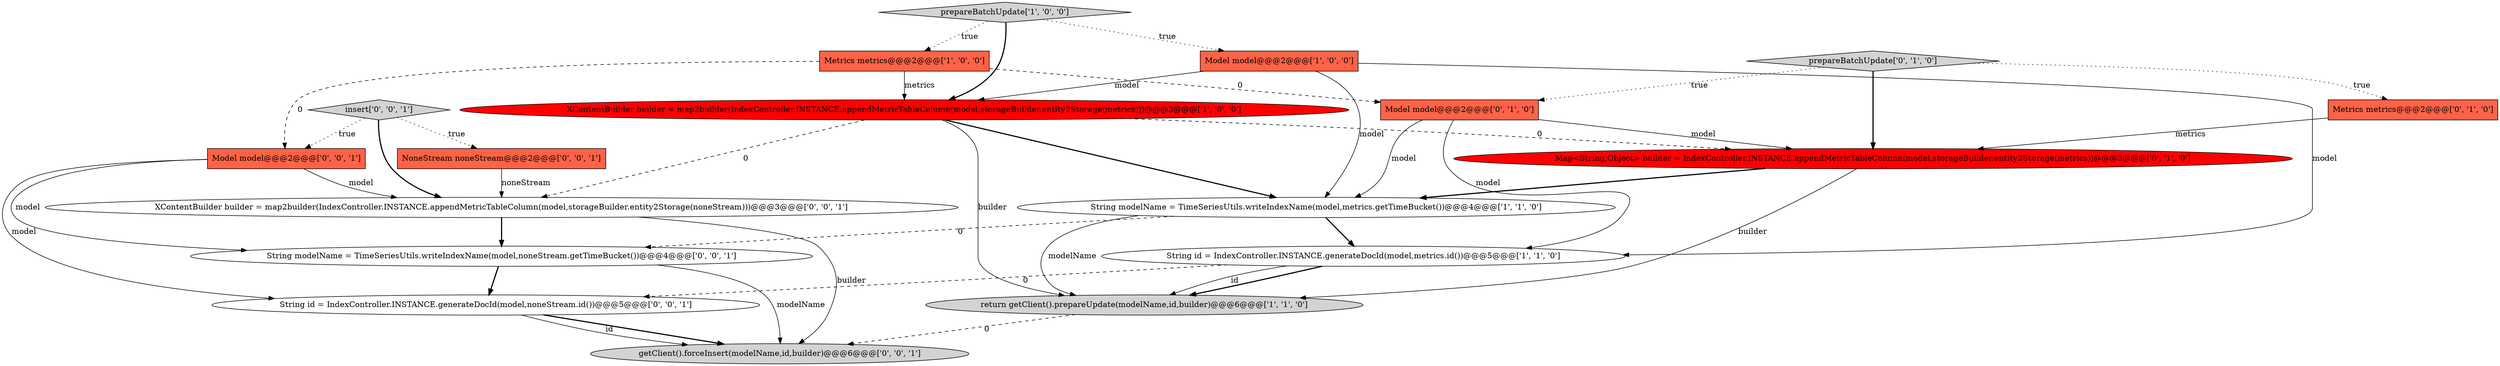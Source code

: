 digraph {
6 [style = filled, label = "Metrics metrics@@@2@@@['1', '0', '0']", fillcolor = tomato, shape = box image = "AAA1AAABBB1BBB"];
3 [style = filled, label = "XContentBuilder builder = map2builder(IndexController.INSTANCE.appendMetricTableColumn(model,storageBuilder.entity2Storage(metrics)))@@@3@@@['1', '0', '0']", fillcolor = red, shape = ellipse image = "AAA1AAABBB1BBB"];
2 [style = filled, label = "return getClient().prepareUpdate(modelName,id,builder)@@@6@@@['1', '1', '0']", fillcolor = lightgray, shape = ellipse image = "AAA0AAABBB1BBB"];
10 [style = filled, label = "Model model@@@2@@@['0', '1', '0']", fillcolor = tomato, shape = box image = "AAA1AAABBB2BBB"];
13 [style = filled, label = "String modelName = TimeSeriesUtils.writeIndexName(model,noneStream.getTimeBucket())@@@4@@@['0', '0', '1']", fillcolor = white, shape = ellipse image = "AAA0AAABBB3BBB"];
15 [style = filled, label = "Model model@@@2@@@['0', '0', '1']", fillcolor = tomato, shape = box image = "AAA0AAABBB3BBB"];
12 [style = filled, label = "NoneStream noneStream@@@2@@@['0', '0', '1']", fillcolor = tomato, shape = box image = "AAA0AAABBB3BBB"];
7 [style = filled, label = "Map<String,Object> builder = IndexController.INSTANCE.appendMetricTableColumn(model,storageBuilder.entity2Storage(metrics))@@@3@@@['0', '1', '0']", fillcolor = red, shape = ellipse image = "AAA1AAABBB2BBB"];
14 [style = filled, label = "insert['0', '0', '1']", fillcolor = lightgray, shape = diamond image = "AAA0AAABBB3BBB"];
1 [style = filled, label = "String modelName = TimeSeriesUtils.writeIndexName(model,metrics.getTimeBucket())@@@4@@@['1', '1', '0']", fillcolor = white, shape = ellipse image = "AAA0AAABBB1BBB"];
8 [style = filled, label = "Metrics metrics@@@2@@@['0', '1', '0']", fillcolor = tomato, shape = box image = "AAA0AAABBB2BBB"];
9 [style = filled, label = "prepareBatchUpdate['0', '1', '0']", fillcolor = lightgray, shape = diamond image = "AAA0AAABBB2BBB"];
11 [style = filled, label = "XContentBuilder builder = map2builder(IndexController.INSTANCE.appendMetricTableColumn(model,storageBuilder.entity2Storage(noneStream)))@@@3@@@['0', '0', '1']", fillcolor = white, shape = ellipse image = "AAA0AAABBB3BBB"];
0 [style = filled, label = "String id = IndexController.INSTANCE.generateDocId(model,metrics.id())@@@5@@@['1', '1', '0']", fillcolor = white, shape = ellipse image = "AAA0AAABBB1BBB"];
5 [style = filled, label = "Model model@@@2@@@['1', '0', '0']", fillcolor = tomato, shape = box image = "AAA0AAABBB1BBB"];
16 [style = filled, label = "getClient().forceInsert(modelName,id,builder)@@@6@@@['0', '0', '1']", fillcolor = lightgray, shape = ellipse image = "AAA0AAABBB3BBB"];
17 [style = filled, label = "String id = IndexController.INSTANCE.generateDocId(model,noneStream.id())@@@5@@@['0', '0', '1']", fillcolor = white, shape = ellipse image = "AAA0AAABBB3BBB"];
4 [style = filled, label = "prepareBatchUpdate['1', '0', '0']", fillcolor = lightgray, shape = diamond image = "AAA0AAABBB1BBB"];
4->6 [style = dotted, label="true"];
17->16 [style = bold, label=""];
4->5 [style = dotted, label="true"];
4->3 [style = bold, label=""];
0->2 [style = solid, label="id"];
7->1 [style = bold, label=""];
15->17 [style = solid, label="model"];
14->12 [style = dotted, label="true"];
3->1 [style = bold, label=""];
3->7 [style = dashed, label="0"];
10->0 [style = solid, label="model"];
0->2 [style = bold, label=""];
10->7 [style = solid, label="model"];
5->3 [style = solid, label="model"];
1->0 [style = bold, label=""];
8->7 [style = solid, label="metrics"];
13->16 [style = solid, label="modelName"];
9->7 [style = bold, label=""];
0->17 [style = dashed, label="0"];
6->10 [style = dashed, label="0"];
9->8 [style = dotted, label="true"];
1->13 [style = dashed, label="0"];
11->16 [style = solid, label="builder"];
13->17 [style = bold, label=""];
14->15 [style = dotted, label="true"];
7->2 [style = solid, label="builder"];
6->15 [style = dashed, label="0"];
2->16 [style = dashed, label="0"];
11->13 [style = bold, label=""];
1->2 [style = solid, label="modelName"];
6->3 [style = solid, label="metrics"];
5->0 [style = solid, label="model"];
15->11 [style = solid, label="model"];
17->16 [style = solid, label="id"];
12->11 [style = solid, label="noneStream"];
10->1 [style = solid, label="model"];
3->2 [style = solid, label="builder"];
3->11 [style = dashed, label="0"];
9->10 [style = dotted, label="true"];
14->11 [style = bold, label=""];
5->1 [style = solid, label="model"];
15->13 [style = solid, label="model"];
}
